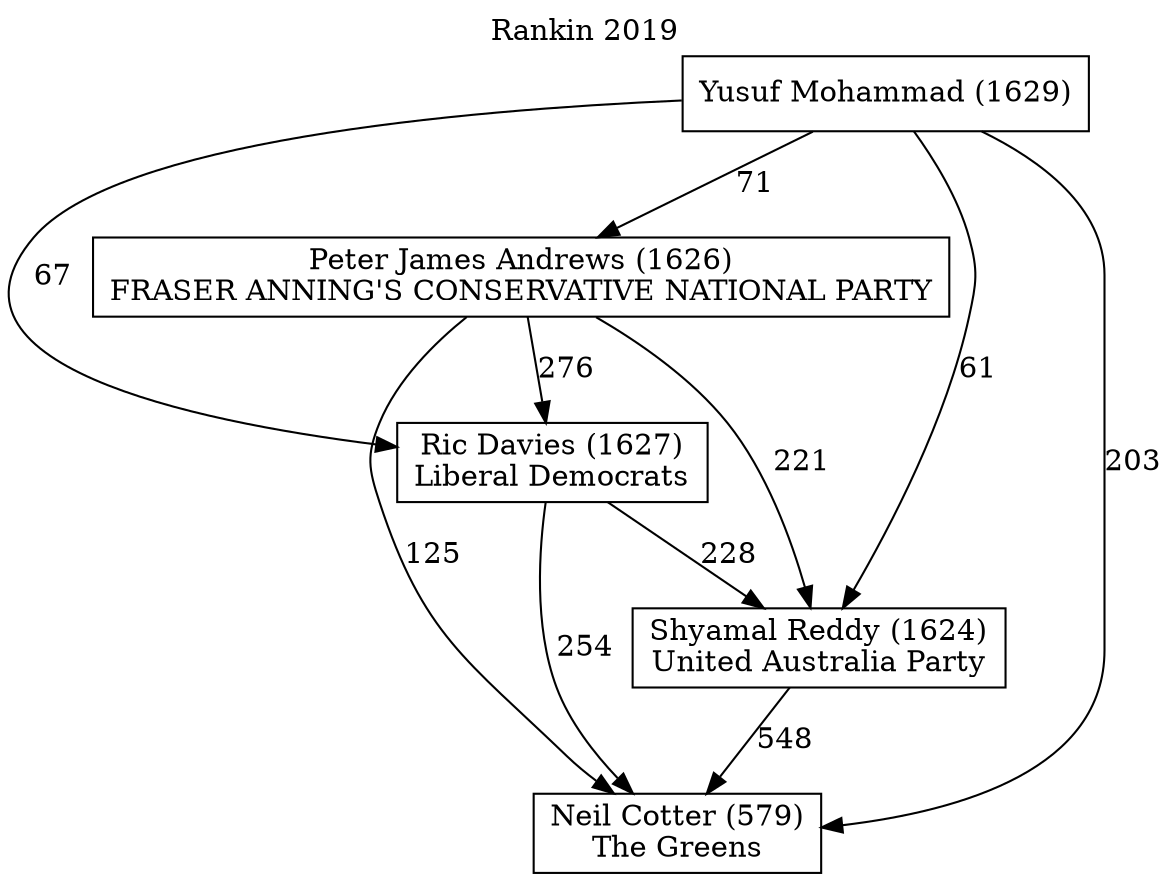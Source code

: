 // House preference flow
digraph "Neil Cotter (579)_Rankin_2019" {
	graph [label="Rankin 2019" labelloc=t mclimit=10]
	node [shape=box]
	"Neil Cotter (579)" [label="Neil Cotter (579)
The Greens"]
	"Shyamal Reddy (1624)" [label="Shyamal Reddy (1624)
United Australia Party"]
	"Ric Davies (1627)" [label="Ric Davies (1627)
Liberal Democrats"]
	"Peter James Andrews (1626)" [label="Peter James Andrews (1626)
FRASER ANNING'S CONSERVATIVE NATIONAL PARTY"]
	"Yusuf Mohammad (1629)" [label="Yusuf Mohammad (1629)
"]
	"Neil Cotter (579)" [label="Neil Cotter (579)
The Greens"]
	"Ric Davies (1627)" [label="Ric Davies (1627)
Liberal Democrats"]
	"Peter James Andrews (1626)" [label="Peter James Andrews (1626)
FRASER ANNING'S CONSERVATIVE NATIONAL PARTY"]
	"Yusuf Mohammad (1629)" [label="Yusuf Mohammad (1629)
"]
	"Neil Cotter (579)" [label="Neil Cotter (579)
The Greens"]
	"Peter James Andrews (1626)" [label="Peter James Andrews (1626)
FRASER ANNING'S CONSERVATIVE NATIONAL PARTY"]
	"Yusuf Mohammad (1629)" [label="Yusuf Mohammad (1629)
"]
	"Neil Cotter (579)" [label="Neil Cotter (579)
The Greens"]
	"Yusuf Mohammad (1629)" [label="Yusuf Mohammad (1629)
"]
	"Yusuf Mohammad (1629)" [label="Yusuf Mohammad (1629)
"]
	"Peter James Andrews (1626)" [label="Peter James Andrews (1626)
FRASER ANNING'S CONSERVATIVE NATIONAL PARTY"]
	"Yusuf Mohammad (1629)" [label="Yusuf Mohammad (1629)
"]
	"Yusuf Mohammad (1629)" [label="Yusuf Mohammad (1629)
"]
	"Ric Davies (1627)" [label="Ric Davies (1627)
Liberal Democrats"]
	"Peter James Andrews (1626)" [label="Peter James Andrews (1626)
FRASER ANNING'S CONSERVATIVE NATIONAL PARTY"]
	"Yusuf Mohammad (1629)" [label="Yusuf Mohammad (1629)
"]
	"Ric Davies (1627)" [label="Ric Davies (1627)
Liberal Democrats"]
	"Yusuf Mohammad (1629)" [label="Yusuf Mohammad (1629)
"]
	"Yusuf Mohammad (1629)" [label="Yusuf Mohammad (1629)
"]
	"Peter James Andrews (1626)" [label="Peter James Andrews (1626)
FRASER ANNING'S CONSERVATIVE NATIONAL PARTY"]
	"Yusuf Mohammad (1629)" [label="Yusuf Mohammad (1629)
"]
	"Yusuf Mohammad (1629)" [label="Yusuf Mohammad (1629)
"]
	"Shyamal Reddy (1624)" [label="Shyamal Reddy (1624)
United Australia Party"]
	"Ric Davies (1627)" [label="Ric Davies (1627)
Liberal Democrats"]
	"Peter James Andrews (1626)" [label="Peter James Andrews (1626)
FRASER ANNING'S CONSERVATIVE NATIONAL PARTY"]
	"Yusuf Mohammad (1629)" [label="Yusuf Mohammad (1629)
"]
	"Shyamal Reddy (1624)" [label="Shyamal Reddy (1624)
United Australia Party"]
	"Peter James Andrews (1626)" [label="Peter James Andrews (1626)
FRASER ANNING'S CONSERVATIVE NATIONAL PARTY"]
	"Yusuf Mohammad (1629)" [label="Yusuf Mohammad (1629)
"]
	"Shyamal Reddy (1624)" [label="Shyamal Reddy (1624)
United Australia Party"]
	"Yusuf Mohammad (1629)" [label="Yusuf Mohammad (1629)
"]
	"Yusuf Mohammad (1629)" [label="Yusuf Mohammad (1629)
"]
	"Peter James Andrews (1626)" [label="Peter James Andrews (1626)
FRASER ANNING'S CONSERVATIVE NATIONAL PARTY"]
	"Yusuf Mohammad (1629)" [label="Yusuf Mohammad (1629)
"]
	"Yusuf Mohammad (1629)" [label="Yusuf Mohammad (1629)
"]
	"Ric Davies (1627)" [label="Ric Davies (1627)
Liberal Democrats"]
	"Peter James Andrews (1626)" [label="Peter James Andrews (1626)
FRASER ANNING'S CONSERVATIVE NATIONAL PARTY"]
	"Yusuf Mohammad (1629)" [label="Yusuf Mohammad (1629)
"]
	"Ric Davies (1627)" [label="Ric Davies (1627)
Liberal Democrats"]
	"Yusuf Mohammad (1629)" [label="Yusuf Mohammad (1629)
"]
	"Yusuf Mohammad (1629)" [label="Yusuf Mohammad (1629)
"]
	"Peter James Andrews (1626)" [label="Peter James Andrews (1626)
FRASER ANNING'S CONSERVATIVE NATIONAL PARTY"]
	"Yusuf Mohammad (1629)" [label="Yusuf Mohammad (1629)
"]
	"Yusuf Mohammad (1629)" [label="Yusuf Mohammad (1629)
"]
	"Shyamal Reddy (1624)" -> "Neil Cotter (579)" [label=548]
	"Ric Davies (1627)" -> "Shyamal Reddy (1624)" [label=228]
	"Peter James Andrews (1626)" -> "Ric Davies (1627)" [label=276]
	"Yusuf Mohammad (1629)" -> "Peter James Andrews (1626)" [label=71]
	"Ric Davies (1627)" -> "Neil Cotter (579)" [label=254]
	"Peter James Andrews (1626)" -> "Neil Cotter (579)" [label=125]
	"Yusuf Mohammad (1629)" -> "Neil Cotter (579)" [label=203]
	"Yusuf Mohammad (1629)" -> "Ric Davies (1627)" [label=67]
	"Peter James Andrews (1626)" -> "Shyamal Reddy (1624)" [label=221]
	"Yusuf Mohammad (1629)" -> "Shyamal Reddy (1624)" [label=61]
}
